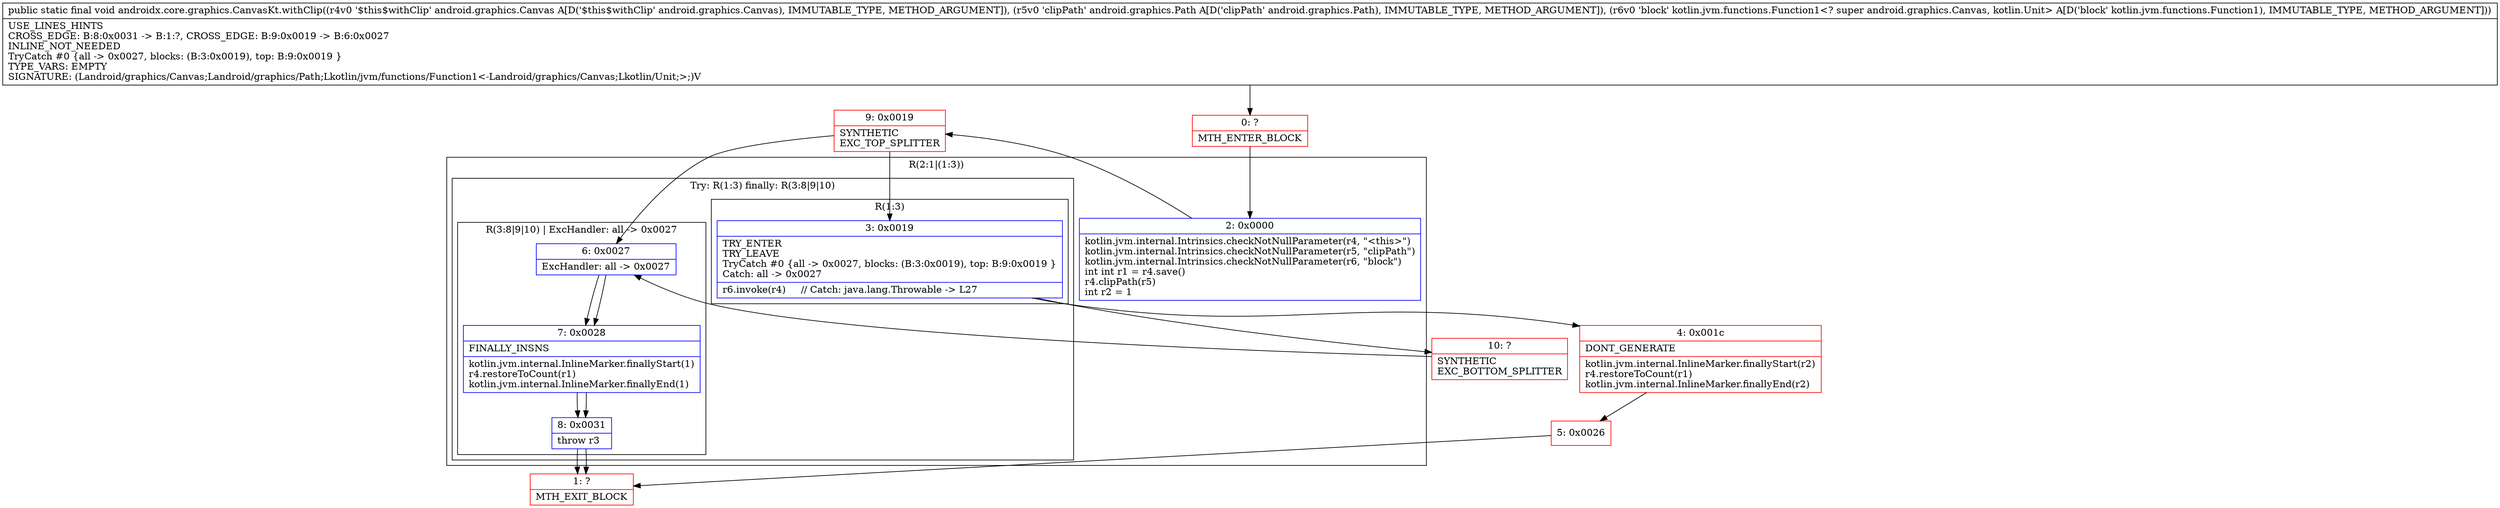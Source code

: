 digraph "CFG forandroidx.core.graphics.CanvasKt.withClip(Landroid\/graphics\/Canvas;Landroid\/graphics\/Path;Lkotlin\/jvm\/functions\/Function1;)V" {
subgraph cluster_Region_1089967387 {
label = "R(2:1|(1:3))";
node [shape=record,color=blue];
Node_2 [shape=record,label="{2\:\ 0x0000|kotlin.jvm.internal.Intrinsics.checkNotNullParameter(r4, \"\<this\>\")\lkotlin.jvm.internal.Intrinsics.checkNotNullParameter(r5, \"clipPath\")\lkotlin.jvm.internal.Intrinsics.checkNotNullParameter(r6, \"block\")\lint int r1 = r4.save()\lr4.clipPath(r5)\lint r2 = 1\l}"];
subgraph cluster_TryCatchRegion_656581009 {
label = "Try: R(1:3) finally: R(3:8|9|10)";
node [shape=record,color=blue];
subgraph cluster_Region_650885402 {
label = "R(1:3)";
node [shape=record,color=blue];
Node_3 [shape=record,label="{3\:\ 0x0019|TRY_ENTER\lTRY_LEAVE\lTryCatch #0 \{all \-\> 0x0027, blocks: (B:3:0x0019), top: B:9:0x0019 \}\lCatch: all \-\> 0x0027\l|r6.invoke(r4)     \/\/ Catch: java.lang.Throwable \-\> L27\l}"];
}
subgraph cluster_Region_846655064 {
label = "R(3:8|9|10) | ExcHandler: all \-\> 0x0027\l";
node [shape=record,color=blue];
Node_6 [shape=record,label="{6\:\ 0x0027|ExcHandler: all \-\> 0x0027\l}"];
Node_7 [shape=record,label="{7\:\ 0x0028|FINALLY_INSNS\l|kotlin.jvm.internal.InlineMarker.finallyStart(1)\lr4.restoreToCount(r1)\lkotlin.jvm.internal.InlineMarker.finallyEnd(1)\l}"];
Node_8 [shape=record,label="{8\:\ 0x0031|throw r3\l}"];
}
}
}
subgraph cluster_Region_846655064 {
label = "R(3:8|9|10) | ExcHandler: all \-\> 0x0027\l";
node [shape=record,color=blue];
Node_6 [shape=record,label="{6\:\ 0x0027|ExcHandler: all \-\> 0x0027\l}"];
Node_7 [shape=record,label="{7\:\ 0x0028|FINALLY_INSNS\l|kotlin.jvm.internal.InlineMarker.finallyStart(1)\lr4.restoreToCount(r1)\lkotlin.jvm.internal.InlineMarker.finallyEnd(1)\l}"];
Node_8 [shape=record,label="{8\:\ 0x0031|throw r3\l}"];
}
Node_0 [shape=record,color=red,label="{0\:\ ?|MTH_ENTER_BLOCK\l}"];
Node_9 [shape=record,color=red,label="{9\:\ 0x0019|SYNTHETIC\lEXC_TOP_SPLITTER\l}"];
Node_4 [shape=record,color=red,label="{4\:\ 0x001c|DONT_GENERATE\l|kotlin.jvm.internal.InlineMarker.finallyStart(r2)\lr4.restoreToCount(r1)\lkotlin.jvm.internal.InlineMarker.finallyEnd(r2)\l}"];
Node_5 [shape=record,color=red,label="{5\:\ 0x0026}"];
Node_1 [shape=record,color=red,label="{1\:\ ?|MTH_EXIT_BLOCK\l}"];
Node_10 [shape=record,color=red,label="{10\:\ ?|SYNTHETIC\lEXC_BOTTOM_SPLITTER\l}"];
MethodNode[shape=record,label="{public static final void androidx.core.graphics.CanvasKt.withClip((r4v0 '$this$withClip' android.graphics.Canvas A[D('$this$withClip' android.graphics.Canvas), IMMUTABLE_TYPE, METHOD_ARGUMENT]), (r5v0 'clipPath' android.graphics.Path A[D('clipPath' android.graphics.Path), IMMUTABLE_TYPE, METHOD_ARGUMENT]), (r6v0 'block' kotlin.jvm.functions.Function1\<? super android.graphics.Canvas, kotlin.Unit\> A[D('block' kotlin.jvm.functions.Function1), IMMUTABLE_TYPE, METHOD_ARGUMENT]))  | USE_LINES_HINTS\lCROSS_EDGE: B:8:0x0031 \-\> B:1:?, CROSS_EDGE: B:9:0x0019 \-\> B:6:0x0027\lINLINE_NOT_NEEDED\lTryCatch #0 \{all \-\> 0x0027, blocks: (B:3:0x0019), top: B:9:0x0019 \}\lTYPE_VARS: EMPTY\lSIGNATURE: (Landroid\/graphics\/Canvas;Landroid\/graphics\/Path;Lkotlin\/jvm\/functions\/Function1\<\-Landroid\/graphics\/Canvas;Lkotlin\/Unit;\>;)V\l}"];
MethodNode -> Node_0;Node_2 -> Node_9;
Node_3 -> Node_4;
Node_3 -> Node_10;
Node_6 -> Node_7;
Node_7 -> Node_8;
Node_8 -> Node_1;
Node_6 -> Node_7;
Node_7 -> Node_8;
Node_8 -> Node_1;
Node_0 -> Node_2;
Node_9 -> Node_3;
Node_9 -> Node_6;
Node_4 -> Node_5;
Node_5 -> Node_1;
Node_10 -> Node_6;
}

